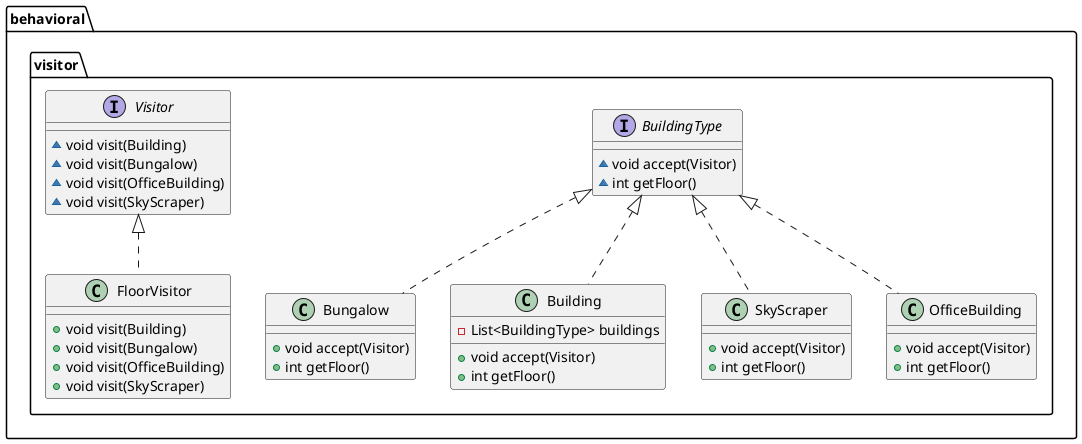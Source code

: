 @startuml
interface behavioral.visitor.BuildingType {
~ void accept(Visitor)
~ int getFloor()
}
class behavioral.visitor.Bungalow {
+ void accept(Visitor)
+ int getFloor()
}
class behavioral.visitor.Building {
- List<BuildingType> buildings
+ void accept(Visitor)
+ int getFloor()
}
class behavioral.visitor.SkyScraper {
+ void accept(Visitor)
+ int getFloor()
}
class behavioral.visitor.OfficeBuilding {
+ void accept(Visitor)
+ int getFloor()
}
class behavioral.visitor.FloorVisitor {
+ void visit(Building)
+ void visit(Bungalow)
+ void visit(OfficeBuilding)
+ void visit(SkyScraper)
}
interface behavioral.visitor.Visitor {
~ void visit(Building)
~ void visit(Bungalow)
~ void visit(OfficeBuilding)
~ void visit(SkyScraper)
}


behavioral.visitor.BuildingType <|.. behavioral.visitor.Bungalow
behavioral.visitor.BuildingType <|.. behavioral.visitor.Building
behavioral.visitor.BuildingType <|.. behavioral.visitor.SkyScraper
behavioral.visitor.BuildingType <|.. behavioral.visitor.OfficeBuilding
behavioral.visitor.Visitor <|.. behavioral.visitor.FloorVisitor
@enduml